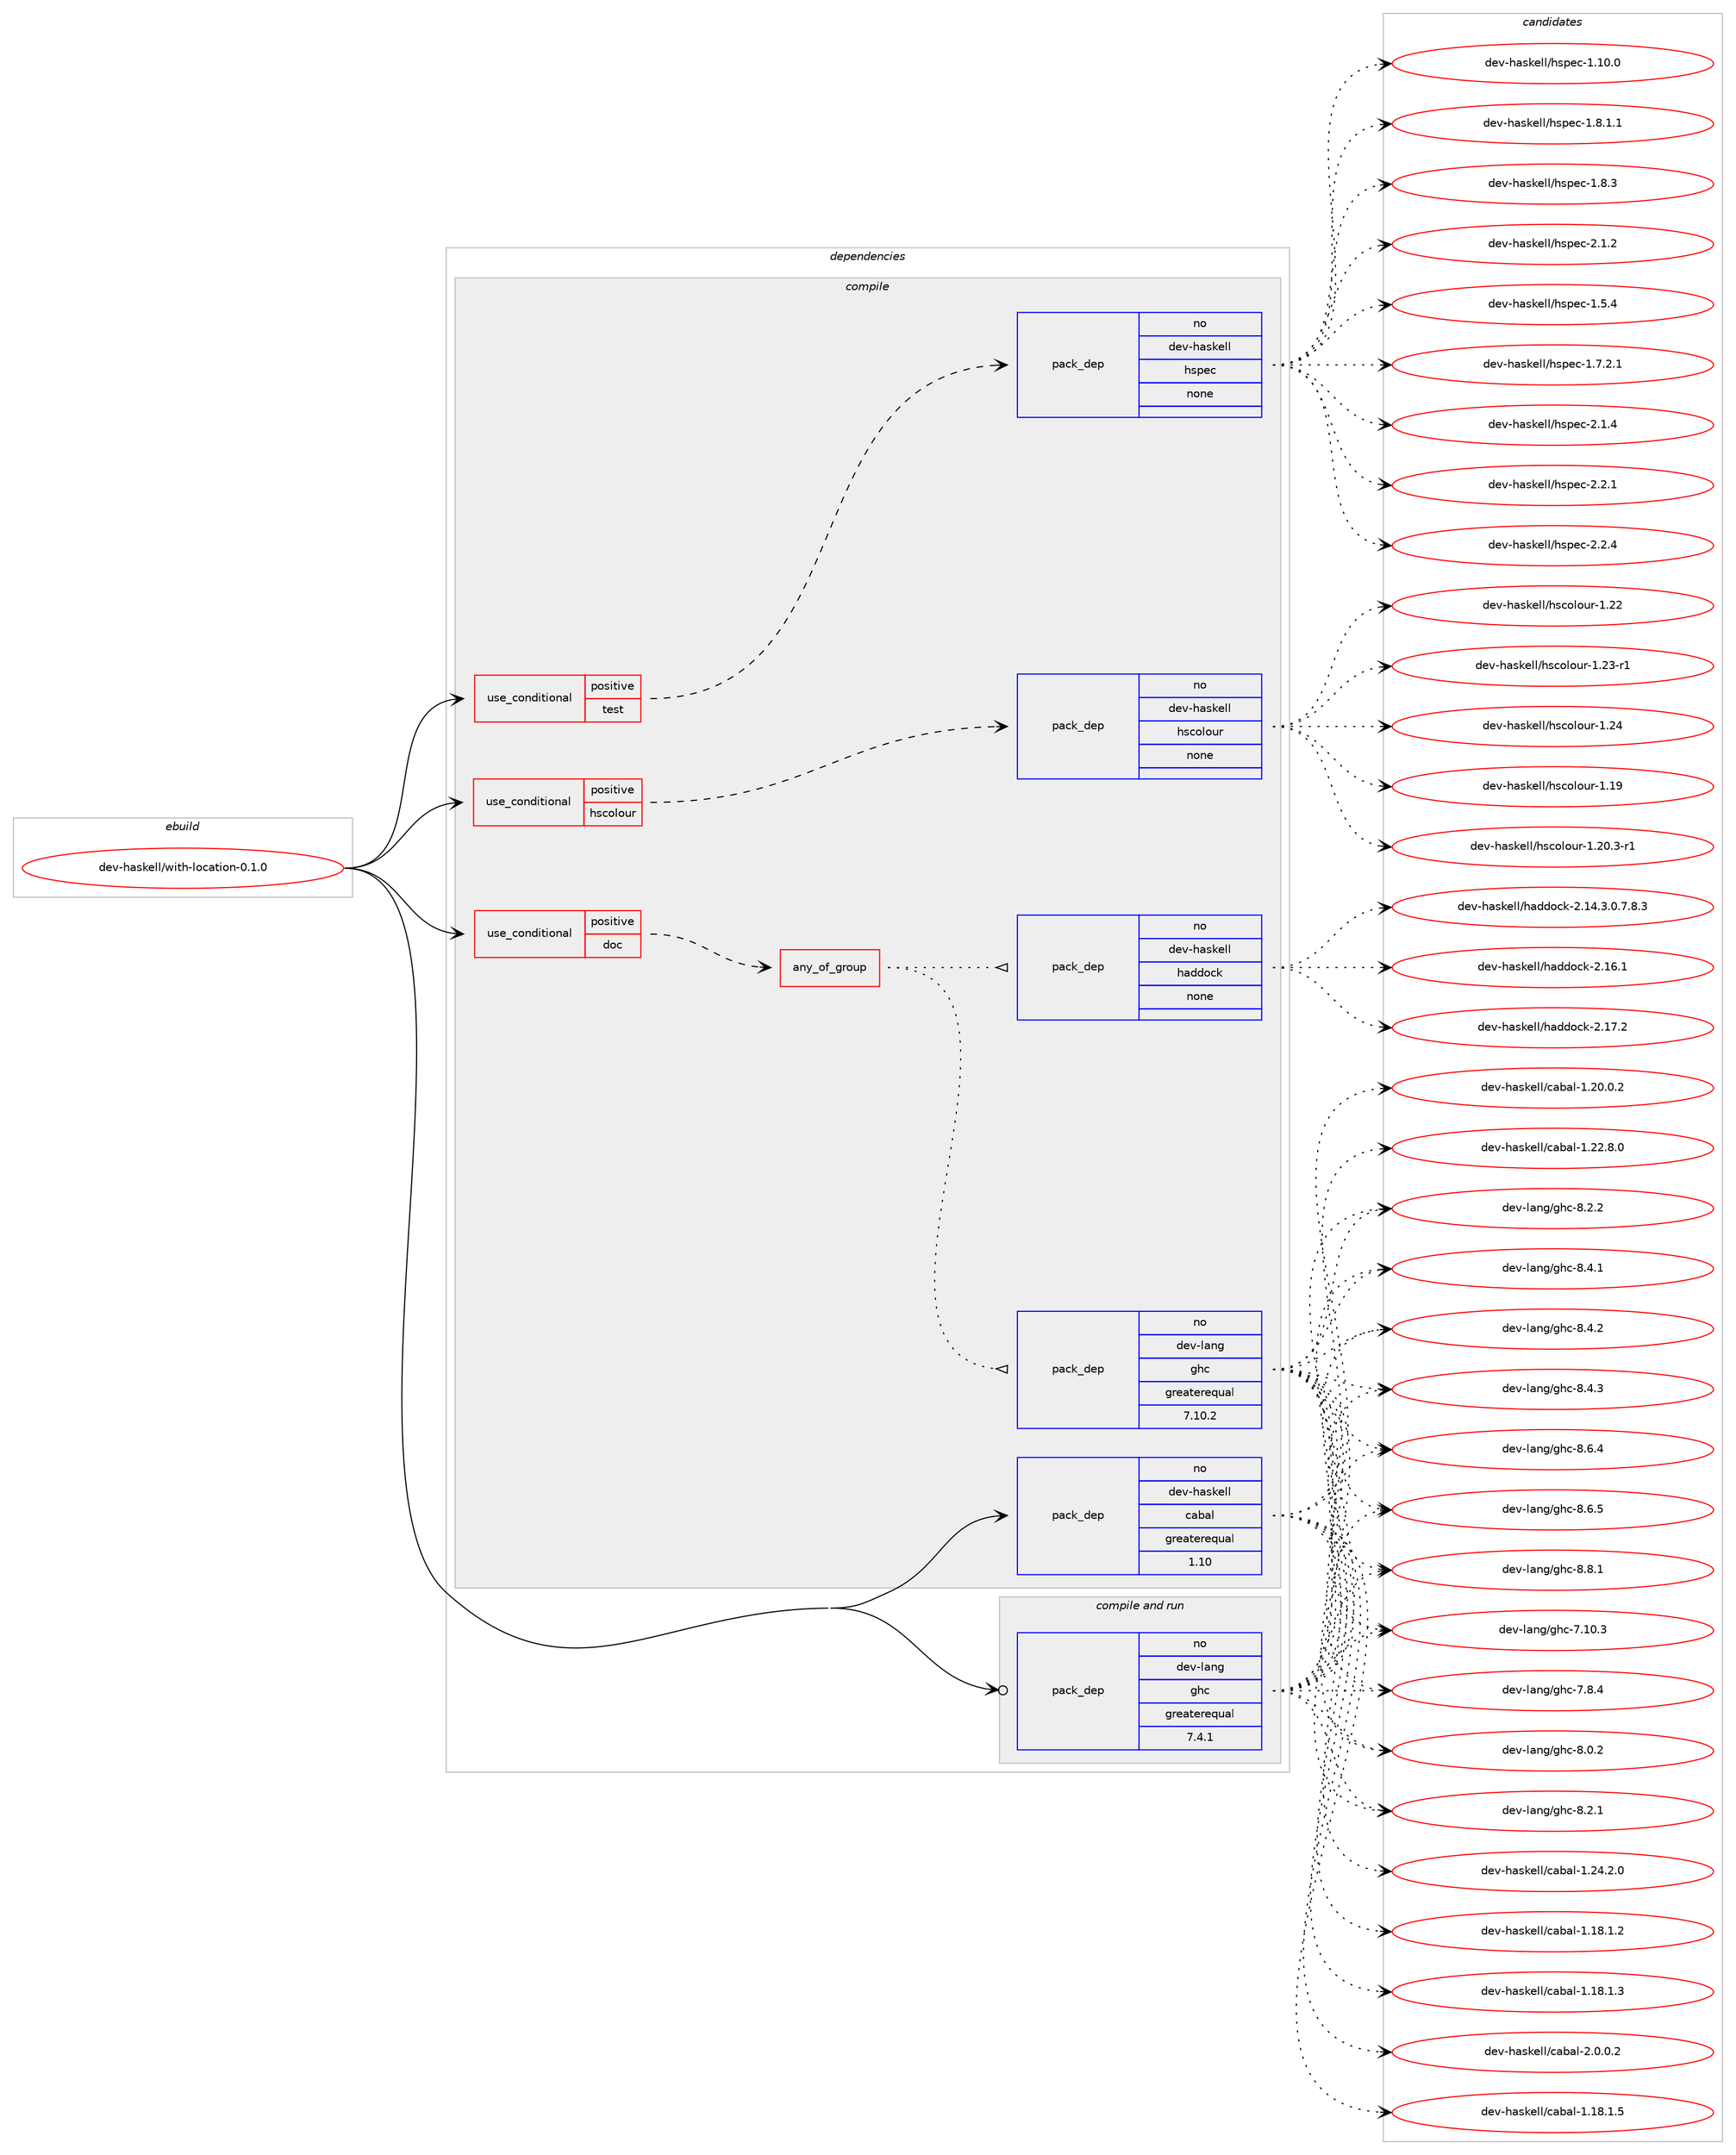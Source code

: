 digraph prolog {

# *************
# Graph options
# *************

newrank=true;
concentrate=true;
compound=true;
graph [rankdir=LR,fontname=Helvetica,fontsize=10,ranksep=1.5];#, ranksep=2.5, nodesep=0.2];
edge  [arrowhead=vee];
node  [fontname=Helvetica,fontsize=10];

# **********
# The ebuild
# **********

subgraph cluster_leftcol {
color=gray;
rank=same;
label=<<i>ebuild</i>>;
id [label="dev-haskell/with-location-0.1.0", color=red, width=4, href="../dev-haskell/with-location-0.1.0.svg"];
}

# ****************
# The dependencies
# ****************

subgraph cluster_midcol {
color=gray;
label=<<i>dependencies</i>>;
subgraph cluster_compile {
fillcolor="#eeeeee";
style=filled;
label=<<i>compile</i>>;
subgraph cond128187 {
dependency547856 [label=<<TABLE BORDER="0" CELLBORDER="1" CELLSPACING="0" CELLPADDING="4"><TR><TD ROWSPAN="3" CELLPADDING="10">use_conditional</TD></TR><TR><TD>positive</TD></TR><TR><TD>doc</TD></TR></TABLE>>, shape=none, color=red];
subgraph any10719 {
dependency547857 [label=<<TABLE BORDER="0" CELLBORDER="1" CELLSPACING="0" CELLPADDING="4"><TR><TD CELLPADDING="10">any_of_group</TD></TR></TABLE>>, shape=none, color=red];subgraph pack408593 {
dependency547858 [label=<<TABLE BORDER="0" CELLBORDER="1" CELLSPACING="0" CELLPADDING="4" WIDTH="220"><TR><TD ROWSPAN="6" CELLPADDING="30">pack_dep</TD></TR><TR><TD WIDTH="110">no</TD></TR><TR><TD>dev-haskell</TD></TR><TR><TD>haddock</TD></TR><TR><TD>none</TD></TR><TR><TD></TD></TR></TABLE>>, shape=none, color=blue];
}
dependency547857:e -> dependency547858:w [weight=20,style="dotted",arrowhead="oinv"];
subgraph pack408594 {
dependency547859 [label=<<TABLE BORDER="0" CELLBORDER="1" CELLSPACING="0" CELLPADDING="4" WIDTH="220"><TR><TD ROWSPAN="6" CELLPADDING="30">pack_dep</TD></TR><TR><TD WIDTH="110">no</TD></TR><TR><TD>dev-lang</TD></TR><TR><TD>ghc</TD></TR><TR><TD>greaterequal</TD></TR><TR><TD>7.10.2</TD></TR></TABLE>>, shape=none, color=blue];
}
dependency547857:e -> dependency547859:w [weight=20,style="dotted",arrowhead="oinv"];
}
dependency547856:e -> dependency547857:w [weight=20,style="dashed",arrowhead="vee"];
}
id:e -> dependency547856:w [weight=20,style="solid",arrowhead="vee"];
subgraph cond128188 {
dependency547860 [label=<<TABLE BORDER="0" CELLBORDER="1" CELLSPACING="0" CELLPADDING="4"><TR><TD ROWSPAN="3" CELLPADDING="10">use_conditional</TD></TR><TR><TD>positive</TD></TR><TR><TD>hscolour</TD></TR></TABLE>>, shape=none, color=red];
subgraph pack408595 {
dependency547861 [label=<<TABLE BORDER="0" CELLBORDER="1" CELLSPACING="0" CELLPADDING="4" WIDTH="220"><TR><TD ROWSPAN="6" CELLPADDING="30">pack_dep</TD></TR><TR><TD WIDTH="110">no</TD></TR><TR><TD>dev-haskell</TD></TR><TR><TD>hscolour</TD></TR><TR><TD>none</TD></TR><TR><TD></TD></TR></TABLE>>, shape=none, color=blue];
}
dependency547860:e -> dependency547861:w [weight=20,style="dashed",arrowhead="vee"];
}
id:e -> dependency547860:w [weight=20,style="solid",arrowhead="vee"];
subgraph cond128189 {
dependency547862 [label=<<TABLE BORDER="0" CELLBORDER="1" CELLSPACING="0" CELLPADDING="4"><TR><TD ROWSPAN="3" CELLPADDING="10">use_conditional</TD></TR><TR><TD>positive</TD></TR><TR><TD>test</TD></TR></TABLE>>, shape=none, color=red];
subgraph pack408596 {
dependency547863 [label=<<TABLE BORDER="0" CELLBORDER="1" CELLSPACING="0" CELLPADDING="4" WIDTH="220"><TR><TD ROWSPAN="6" CELLPADDING="30">pack_dep</TD></TR><TR><TD WIDTH="110">no</TD></TR><TR><TD>dev-haskell</TD></TR><TR><TD>hspec</TD></TR><TR><TD>none</TD></TR><TR><TD></TD></TR></TABLE>>, shape=none, color=blue];
}
dependency547862:e -> dependency547863:w [weight=20,style="dashed",arrowhead="vee"];
}
id:e -> dependency547862:w [weight=20,style="solid",arrowhead="vee"];
subgraph pack408597 {
dependency547864 [label=<<TABLE BORDER="0" CELLBORDER="1" CELLSPACING="0" CELLPADDING="4" WIDTH="220"><TR><TD ROWSPAN="6" CELLPADDING="30">pack_dep</TD></TR><TR><TD WIDTH="110">no</TD></TR><TR><TD>dev-haskell</TD></TR><TR><TD>cabal</TD></TR><TR><TD>greaterequal</TD></TR><TR><TD>1.10</TD></TR></TABLE>>, shape=none, color=blue];
}
id:e -> dependency547864:w [weight=20,style="solid",arrowhead="vee"];
}
subgraph cluster_compileandrun {
fillcolor="#eeeeee";
style=filled;
label=<<i>compile and run</i>>;
subgraph pack408598 {
dependency547865 [label=<<TABLE BORDER="0" CELLBORDER="1" CELLSPACING="0" CELLPADDING="4" WIDTH="220"><TR><TD ROWSPAN="6" CELLPADDING="30">pack_dep</TD></TR><TR><TD WIDTH="110">no</TD></TR><TR><TD>dev-lang</TD></TR><TR><TD>ghc</TD></TR><TR><TD>greaterequal</TD></TR><TR><TD>7.4.1</TD></TR></TABLE>>, shape=none, color=blue];
}
id:e -> dependency547865:w [weight=20,style="solid",arrowhead="odotvee"];
}
subgraph cluster_run {
fillcolor="#eeeeee";
style=filled;
label=<<i>run</i>>;
}
}

# **************
# The candidates
# **************

subgraph cluster_choices {
rank=same;
color=gray;
label=<<i>candidates</i>>;

subgraph choice408593 {
color=black;
nodesep=1;
choice1001011184510497115107101108108471049710010011199107455046495246514648465546564651 [label="dev-haskell/haddock-2.14.3.0.7.8.3", color=red, width=4,href="../dev-haskell/haddock-2.14.3.0.7.8.3.svg"];
choice100101118451049711510710110810847104971001001119910745504649544649 [label="dev-haskell/haddock-2.16.1", color=red, width=4,href="../dev-haskell/haddock-2.16.1.svg"];
choice100101118451049711510710110810847104971001001119910745504649554650 [label="dev-haskell/haddock-2.17.2", color=red, width=4,href="../dev-haskell/haddock-2.17.2.svg"];
dependency547858:e -> choice1001011184510497115107101108108471049710010011199107455046495246514648465546564651:w [style=dotted,weight="100"];
dependency547858:e -> choice100101118451049711510710110810847104971001001119910745504649544649:w [style=dotted,weight="100"];
dependency547858:e -> choice100101118451049711510710110810847104971001001119910745504649554650:w [style=dotted,weight="100"];
}
subgraph choice408594 {
color=black;
nodesep=1;
choice1001011184510897110103471031049945554649484651 [label="dev-lang/ghc-7.10.3", color=red, width=4,href="../dev-lang/ghc-7.10.3.svg"];
choice10010111845108971101034710310499455546564652 [label="dev-lang/ghc-7.8.4", color=red, width=4,href="../dev-lang/ghc-7.8.4.svg"];
choice10010111845108971101034710310499455646484650 [label="dev-lang/ghc-8.0.2", color=red, width=4,href="../dev-lang/ghc-8.0.2.svg"];
choice10010111845108971101034710310499455646504649 [label="dev-lang/ghc-8.2.1", color=red, width=4,href="../dev-lang/ghc-8.2.1.svg"];
choice10010111845108971101034710310499455646504650 [label="dev-lang/ghc-8.2.2", color=red, width=4,href="../dev-lang/ghc-8.2.2.svg"];
choice10010111845108971101034710310499455646524649 [label="dev-lang/ghc-8.4.1", color=red, width=4,href="../dev-lang/ghc-8.4.1.svg"];
choice10010111845108971101034710310499455646524650 [label="dev-lang/ghc-8.4.2", color=red, width=4,href="../dev-lang/ghc-8.4.2.svg"];
choice10010111845108971101034710310499455646524651 [label="dev-lang/ghc-8.4.3", color=red, width=4,href="../dev-lang/ghc-8.4.3.svg"];
choice10010111845108971101034710310499455646544652 [label="dev-lang/ghc-8.6.4", color=red, width=4,href="../dev-lang/ghc-8.6.4.svg"];
choice10010111845108971101034710310499455646544653 [label="dev-lang/ghc-8.6.5", color=red, width=4,href="../dev-lang/ghc-8.6.5.svg"];
choice10010111845108971101034710310499455646564649 [label="dev-lang/ghc-8.8.1", color=red, width=4,href="../dev-lang/ghc-8.8.1.svg"];
dependency547859:e -> choice1001011184510897110103471031049945554649484651:w [style=dotted,weight="100"];
dependency547859:e -> choice10010111845108971101034710310499455546564652:w [style=dotted,weight="100"];
dependency547859:e -> choice10010111845108971101034710310499455646484650:w [style=dotted,weight="100"];
dependency547859:e -> choice10010111845108971101034710310499455646504649:w [style=dotted,weight="100"];
dependency547859:e -> choice10010111845108971101034710310499455646504650:w [style=dotted,weight="100"];
dependency547859:e -> choice10010111845108971101034710310499455646524649:w [style=dotted,weight="100"];
dependency547859:e -> choice10010111845108971101034710310499455646524650:w [style=dotted,weight="100"];
dependency547859:e -> choice10010111845108971101034710310499455646524651:w [style=dotted,weight="100"];
dependency547859:e -> choice10010111845108971101034710310499455646544652:w [style=dotted,weight="100"];
dependency547859:e -> choice10010111845108971101034710310499455646544653:w [style=dotted,weight="100"];
dependency547859:e -> choice10010111845108971101034710310499455646564649:w [style=dotted,weight="100"];
}
subgraph choice408595 {
color=black;
nodesep=1;
choice100101118451049711510710110810847104115991111081111171144549464957 [label="dev-haskell/hscolour-1.19", color=red, width=4,href="../dev-haskell/hscolour-1.19.svg"];
choice10010111845104971151071011081084710411599111108111117114454946504846514511449 [label="dev-haskell/hscolour-1.20.3-r1", color=red, width=4,href="../dev-haskell/hscolour-1.20.3-r1.svg"];
choice100101118451049711510710110810847104115991111081111171144549465050 [label="dev-haskell/hscolour-1.22", color=red, width=4,href="../dev-haskell/hscolour-1.22.svg"];
choice1001011184510497115107101108108471041159911110811111711445494650514511449 [label="dev-haskell/hscolour-1.23-r1", color=red, width=4,href="../dev-haskell/hscolour-1.23-r1.svg"];
choice100101118451049711510710110810847104115991111081111171144549465052 [label="dev-haskell/hscolour-1.24", color=red, width=4,href="../dev-haskell/hscolour-1.24.svg"];
dependency547861:e -> choice100101118451049711510710110810847104115991111081111171144549464957:w [style=dotted,weight="100"];
dependency547861:e -> choice10010111845104971151071011081084710411599111108111117114454946504846514511449:w [style=dotted,weight="100"];
dependency547861:e -> choice100101118451049711510710110810847104115991111081111171144549465050:w [style=dotted,weight="100"];
dependency547861:e -> choice1001011184510497115107101108108471041159911110811111711445494650514511449:w [style=dotted,weight="100"];
dependency547861:e -> choice100101118451049711510710110810847104115991111081111171144549465052:w [style=dotted,weight="100"];
}
subgraph choice408596 {
color=black;
nodesep=1;
choice1001011184510497115107101108108471041151121019945494649484648 [label="dev-haskell/hspec-1.10.0", color=red, width=4,href="../dev-haskell/hspec-1.10.0.svg"];
choice10010111845104971151071011081084710411511210199454946534652 [label="dev-haskell/hspec-1.5.4", color=red, width=4,href="../dev-haskell/hspec-1.5.4.svg"];
choice100101118451049711510710110810847104115112101994549465546504649 [label="dev-haskell/hspec-1.7.2.1", color=red, width=4,href="../dev-haskell/hspec-1.7.2.1.svg"];
choice100101118451049711510710110810847104115112101994549465646494649 [label="dev-haskell/hspec-1.8.1.1", color=red, width=4,href="../dev-haskell/hspec-1.8.1.1.svg"];
choice10010111845104971151071011081084710411511210199454946564651 [label="dev-haskell/hspec-1.8.3", color=red, width=4,href="../dev-haskell/hspec-1.8.3.svg"];
choice10010111845104971151071011081084710411511210199455046494650 [label="dev-haskell/hspec-2.1.2", color=red, width=4,href="../dev-haskell/hspec-2.1.2.svg"];
choice10010111845104971151071011081084710411511210199455046494652 [label="dev-haskell/hspec-2.1.4", color=red, width=4,href="../dev-haskell/hspec-2.1.4.svg"];
choice10010111845104971151071011081084710411511210199455046504649 [label="dev-haskell/hspec-2.2.1", color=red, width=4,href="../dev-haskell/hspec-2.2.1.svg"];
choice10010111845104971151071011081084710411511210199455046504652 [label="dev-haskell/hspec-2.2.4", color=red, width=4,href="../dev-haskell/hspec-2.2.4.svg"];
dependency547863:e -> choice1001011184510497115107101108108471041151121019945494649484648:w [style=dotted,weight="100"];
dependency547863:e -> choice10010111845104971151071011081084710411511210199454946534652:w [style=dotted,weight="100"];
dependency547863:e -> choice100101118451049711510710110810847104115112101994549465546504649:w [style=dotted,weight="100"];
dependency547863:e -> choice100101118451049711510710110810847104115112101994549465646494649:w [style=dotted,weight="100"];
dependency547863:e -> choice10010111845104971151071011081084710411511210199454946564651:w [style=dotted,weight="100"];
dependency547863:e -> choice10010111845104971151071011081084710411511210199455046494650:w [style=dotted,weight="100"];
dependency547863:e -> choice10010111845104971151071011081084710411511210199455046494652:w [style=dotted,weight="100"];
dependency547863:e -> choice10010111845104971151071011081084710411511210199455046504649:w [style=dotted,weight="100"];
dependency547863:e -> choice10010111845104971151071011081084710411511210199455046504652:w [style=dotted,weight="100"];
}
subgraph choice408597 {
color=black;
nodesep=1;
choice10010111845104971151071011081084799979897108454946495646494650 [label="dev-haskell/cabal-1.18.1.2", color=red, width=4,href="../dev-haskell/cabal-1.18.1.2.svg"];
choice10010111845104971151071011081084799979897108454946495646494651 [label="dev-haskell/cabal-1.18.1.3", color=red, width=4,href="../dev-haskell/cabal-1.18.1.3.svg"];
choice10010111845104971151071011081084799979897108454946495646494653 [label="dev-haskell/cabal-1.18.1.5", color=red, width=4,href="../dev-haskell/cabal-1.18.1.5.svg"];
choice10010111845104971151071011081084799979897108454946504846484650 [label="dev-haskell/cabal-1.20.0.2", color=red, width=4,href="../dev-haskell/cabal-1.20.0.2.svg"];
choice10010111845104971151071011081084799979897108454946505046564648 [label="dev-haskell/cabal-1.22.8.0", color=red, width=4,href="../dev-haskell/cabal-1.22.8.0.svg"];
choice10010111845104971151071011081084799979897108454946505246504648 [label="dev-haskell/cabal-1.24.2.0", color=red, width=4,href="../dev-haskell/cabal-1.24.2.0.svg"];
choice100101118451049711510710110810847999798971084550464846484650 [label="dev-haskell/cabal-2.0.0.2", color=red, width=4,href="../dev-haskell/cabal-2.0.0.2.svg"];
dependency547864:e -> choice10010111845104971151071011081084799979897108454946495646494650:w [style=dotted,weight="100"];
dependency547864:e -> choice10010111845104971151071011081084799979897108454946495646494651:w [style=dotted,weight="100"];
dependency547864:e -> choice10010111845104971151071011081084799979897108454946495646494653:w [style=dotted,weight="100"];
dependency547864:e -> choice10010111845104971151071011081084799979897108454946504846484650:w [style=dotted,weight="100"];
dependency547864:e -> choice10010111845104971151071011081084799979897108454946505046564648:w [style=dotted,weight="100"];
dependency547864:e -> choice10010111845104971151071011081084799979897108454946505246504648:w [style=dotted,weight="100"];
dependency547864:e -> choice100101118451049711510710110810847999798971084550464846484650:w [style=dotted,weight="100"];
}
subgraph choice408598 {
color=black;
nodesep=1;
choice1001011184510897110103471031049945554649484651 [label="dev-lang/ghc-7.10.3", color=red, width=4,href="../dev-lang/ghc-7.10.3.svg"];
choice10010111845108971101034710310499455546564652 [label="dev-lang/ghc-7.8.4", color=red, width=4,href="../dev-lang/ghc-7.8.4.svg"];
choice10010111845108971101034710310499455646484650 [label="dev-lang/ghc-8.0.2", color=red, width=4,href="../dev-lang/ghc-8.0.2.svg"];
choice10010111845108971101034710310499455646504649 [label="dev-lang/ghc-8.2.1", color=red, width=4,href="../dev-lang/ghc-8.2.1.svg"];
choice10010111845108971101034710310499455646504650 [label="dev-lang/ghc-8.2.2", color=red, width=4,href="../dev-lang/ghc-8.2.2.svg"];
choice10010111845108971101034710310499455646524649 [label="dev-lang/ghc-8.4.1", color=red, width=4,href="../dev-lang/ghc-8.4.1.svg"];
choice10010111845108971101034710310499455646524650 [label="dev-lang/ghc-8.4.2", color=red, width=4,href="../dev-lang/ghc-8.4.2.svg"];
choice10010111845108971101034710310499455646524651 [label="dev-lang/ghc-8.4.3", color=red, width=4,href="../dev-lang/ghc-8.4.3.svg"];
choice10010111845108971101034710310499455646544652 [label="dev-lang/ghc-8.6.4", color=red, width=4,href="../dev-lang/ghc-8.6.4.svg"];
choice10010111845108971101034710310499455646544653 [label="dev-lang/ghc-8.6.5", color=red, width=4,href="../dev-lang/ghc-8.6.5.svg"];
choice10010111845108971101034710310499455646564649 [label="dev-lang/ghc-8.8.1", color=red, width=4,href="../dev-lang/ghc-8.8.1.svg"];
dependency547865:e -> choice1001011184510897110103471031049945554649484651:w [style=dotted,weight="100"];
dependency547865:e -> choice10010111845108971101034710310499455546564652:w [style=dotted,weight="100"];
dependency547865:e -> choice10010111845108971101034710310499455646484650:w [style=dotted,weight="100"];
dependency547865:e -> choice10010111845108971101034710310499455646504649:w [style=dotted,weight="100"];
dependency547865:e -> choice10010111845108971101034710310499455646504650:w [style=dotted,weight="100"];
dependency547865:e -> choice10010111845108971101034710310499455646524649:w [style=dotted,weight="100"];
dependency547865:e -> choice10010111845108971101034710310499455646524650:w [style=dotted,weight="100"];
dependency547865:e -> choice10010111845108971101034710310499455646524651:w [style=dotted,weight="100"];
dependency547865:e -> choice10010111845108971101034710310499455646544652:w [style=dotted,weight="100"];
dependency547865:e -> choice10010111845108971101034710310499455646544653:w [style=dotted,weight="100"];
dependency547865:e -> choice10010111845108971101034710310499455646564649:w [style=dotted,weight="100"];
}
}

}
